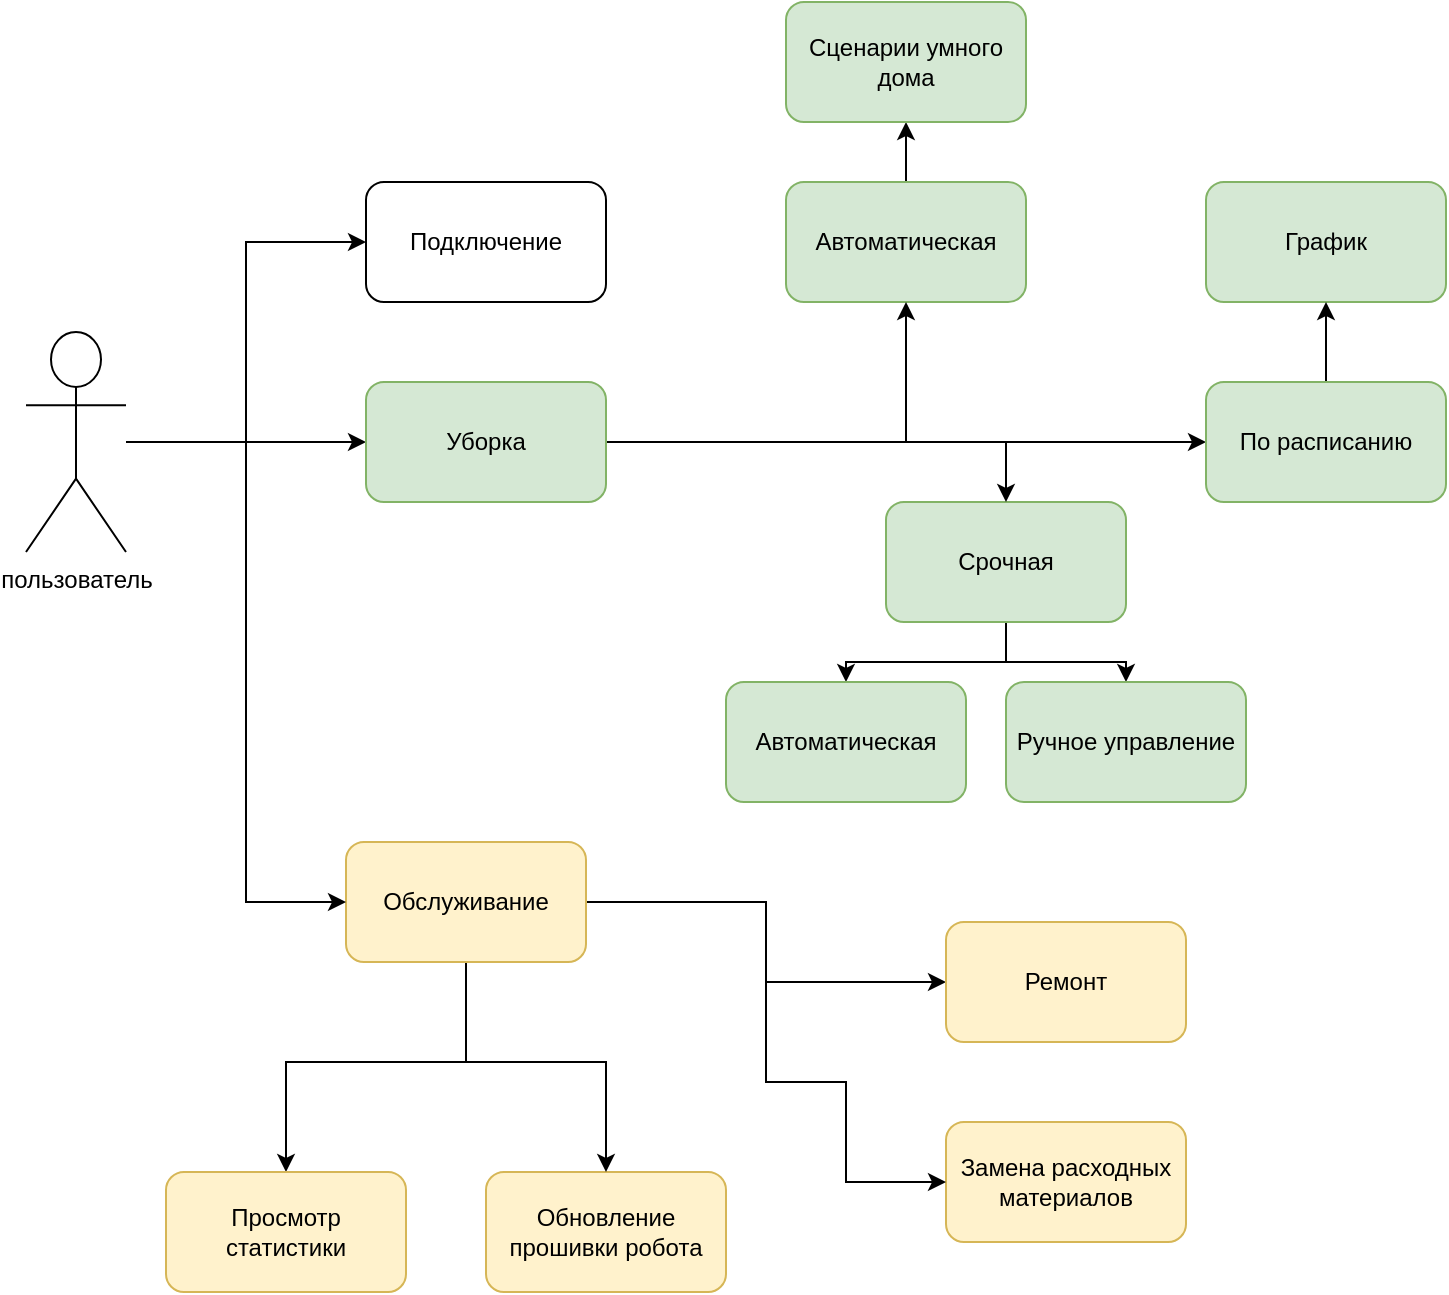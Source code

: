 <mxfile version="16.1.2" type="device"><diagram id="wkNfWspvNgBWUmfsz3mN" name="Страница 1"><mxGraphModel dx="1102" dy="1025" grid="1" gridSize="10" guides="1" tooltips="1" connect="1" arrows="1" fold="1" page="1" pageScale="1" pageWidth="827" pageHeight="1169" math="0" shadow="0"><root><mxCell id="0"/><mxCell id="1" parent="0"/><mxCell id="vfD25k5FtSQ-mZKdhxuY-17" style="edgeStyle=orthogonalEdgeStyle;rounded=0;orthogonalLoop=1;jettySize=auto;html=1;entryX=0;entryY=0.5;entryDx=0;entryDy=0;" edge="1" parent="1" source="vfD25k5FtSQ-mZKdhxuY-1" target="vfD25k5FtSQ-mZKdhxuY-6"><mxGeometry relative="1" as="geometry"/></mxCell><mxCell id="vfD25k5FtSQ-mZKdhxuY-1" value="пользователь" style="shape=umlActor;verticalLabelPosition=bottom;verticalAlign=top;html=1;outlineConnect=0;" vertex="1" parent="1"><mxGeometry x="80" y="235" width="50" height="110" as="geometry"/></mxCell><mxCell id="vfD25k5FtSQ-mZKdhxuY-5" value="Подключение" style="rounded=1;whiteSpace=wrap;html=1;" vertex="1" parent="1"><mxGeometry x="250" y="160" width="120" height="60" as="geometry"/></mxCell><mxCell id="vfD25k5FtSQ-mZKdhxuY-19" style="edgeStyle=orthogonalEdgeStyle;rounded=0;orthogonalLoop=1;jettySize=auto;html=1;" edge="1" parent="1" source="vfD25k5FtSQ-mZKdhxuY-6" target="vfD25k5FtSQ-mZKdhxuY-14"><mxGeometry relative="1" as="geometry"/></mxCell><mxCell id="vfD25k5FtSQ-mZKdhxuY-6" value="" style="rounded=1;whiteSpace=wrap;html=1;fillColor=#d5e8d4;strokeColor=#82b366;" vertex="1" parent="1"><mxGeometry x="250" y="260" width="120" height="60" as="geometry"/></mxCell><mxCell id="vfD25k5FtSQ-mZKdhxuY-27" style="edgeStyle=orthogonalEdgeStyle;rounded=0;orthogonalLoop=1;jettySize=auto;html=1;entryX=0;entryY=0.5;entryDx=0;entryDy=0;" edge="1" parent="1" source="vfD25k5FtSQ-mZKdhxuY-7" target="vfD25k5FtSQ-mZKdhxuY-10"><mxGeometry relative="1" as="geometry"/></mxCell><mxCell id="vfD25k5FtSQ-mZKdhxuY-28" style="edgeStyle=orthogonalEdgeStyle;rounded=0;orthogonalLoop=1;jettySize=auto;html=1;" edge="1" parent="1" source="vfD25k5FtSQ-mZKdhxuY-7" target="vfD25k5FtSQ-mZKdhxuY-8"><mxGeometry relative="1" as="geometry"><Array as="points"><mxPoint x="300" y="600"/><mxPoint x="210" y="600"/></Array></mxGeometry></mxCell><mxCell id="vfD25k5FtSQ-mZKdhxuY-7" value="Обслуживание" style="rounded=1;whiteSpace=wrap;html=1;fillColor=#fff2cc;strokeColor=#d6b656;" vertex="1" parent="1"><mxGeometry x="240" y="490" width="120" height="60" as="geometry"/></mxCell><mxCell id="vfD25k5FtSQ-mZKdhxuY-8" value="Просмотр статистики" style="rounded=1;whiteSpace=wrap;html=1;fillColor=#fff2cc;strokeColor=#d6b656;" vertex="1" parent="1"><mxGeometry x="150" y="655" width="120" height="60" as="geometry"/></mxCell><mxCell id="vfD25k5FtSQ-mZKdhxuY-9" value="Обновление прошивки робота" style="rounded=1;whiteSpace=wrap;html=1;fillColor=#fff2cc;strokeColor=#d6b656;" vertex="1" parent="1"><mxGeometry x="310" y="655" width="120" height="60" as="geometry"/></mxCell><mxCell id="vfD25k5FtSQ-mZKdhxuY-10" value="Ремонт" style="rounded=1;whiteSpace=wrap;html=1;fillColor=#fff2cc;strokeColor=#d6b656;" vertex="1" parent="1"><mxGeometry x="540" y="530" width="120" height="60" as="geometry"/></mxCell><mxCell id="vfD25k5FtSQ-mZKdhxuY-36" style="edgeStyle=orthogonalEdgeStyle;rounded=0;orthogonalLoop=1;jettySize=auto;html=1;" edge="1" parent="1" source="vfD25k5FtSQ-mZKdhxuY-11" target="vfD25k5FtSQ-mZKdhxuY-34"><mxGeometry relative="1" as="geometry"/></mxCell><mxCell id="vfD25k5FtSQ-mZKdhxuY-11" value="Автоматическая" style="rounded=1;whiteSpace=wrap;html=1;fillColor=#d5e8d4;strokeColor=#82b366;" vertex="1" parent="1"><mxGeometry x="460" y="160" width="120" height="60" as="geometry"/></mxCell><mxCell id="vfD25k5FtSQ-mZKdhxuY-12" value="График" style="rounded=1;whiteSpace=wrap;html=1;fillColor=#d5e8d4;strokeColor=#82b366;" vertex="1" parent="1"><mxGeometry x="670" y="160" width="120" height="60" as="geometry"/></mxCell><mxCell id="vfD25k5FtSQ-mZKdhxuY-39" style="edgeStyle=orthogonalEdgeStyle;rounded=0;orthogonalLoop=1;jettySize=auto;html=1;" edge="1" parent="1" source="vfD25k5FtSQ-mZKdhxuY-13" target="vfD25k5FtSQ-mZKdhxuY-37"><mxGeometry relative="1" as="geometry"/></mxCell><mxCell id="vfD25k5FtSQ-mZKdhxuY-40" style="edgeStyle=orthogonalEdgeStyle;rounded=0;orthogonalLoop=1;jettySize=auto;html=1;" edge="1" parent="1" source="vfD25k5FtSQ-mZKdhxuY-13" target="vfD25k5FtSQ-mZKdhxuY-38"><mxGeometry relative="1" as="geometry"/></mxCell><mxCell id="vfD25k5FtSQ-mZKdhxuY-13" value="Срочная" style="rounded=1;whiteSpace=wrap;html=1;fillColor=#d5e8d4;strokeColor=#82b366;" vertex="1" parent="1"><mxGeometry x="510" y="320" width="120" height="60" as="geometry"/></mxCell><mxCell id="vfD25k5FtSQ-mZKdhxuY-23" style="edgeStyle=orthogonalEdgeStyle;rounded=0;orthogonalLoop=1;jettySize=auto;html=1;" edge="1" parent="1" source="vfD25k5FtSQ-mZKdhxuY-14" target="vfD25k5FtSQ-mZKdhxuY-12"><mxGeometry relative="1" as="geometry"/></mxCell><mxCell id="vfD25k5FtSQ-mZKdhxuY-14" value="По расписанию" style="rounded=1;whiteSpace=wrap;html=1;fillColor=#d5e8d4;strokeColor=#82b366;" vertex="1" parent="1"><mxGeometry x="670" y="260" width="120" height="60" as="geometry"/></mxCell><mxCell id="vfD25k5FtSQ-mZKdhxuY-15" value="Уборка" style="text;html=1;strokeColor=none;fillColor=none;align=center;verticalAlign=middle;whiteSpace=wrap;rounded=0;" vertex="1" parent="1"><mxGeometry x="280" y="275" width="60" height="30" as="geometry"/></mxCell><mxCell id="vfD25k5FtSQ-mZKdhxuY-20" value="" style="edgeStyle=segmentEdgeStyle;endArrow=classic;html=1;rounded=0;entryX=0.5;entryY=1;entryDx=0;entryDy=0;" edge="1" parent="1" target="vfD25k5FtSQ-mZKdhxuY-11"><mxGeometry width="50" height="50" relative="1" as="geometry"><mxPoint x="470" y="290" as="sourcePoint"/><mxPoint x="520" y="240" as="targetPoint"/></mxGeometry></mxCell><mxCell id="vfD25k5FtSQ-mZKdhxuY-21" value="" style="edgeStyle=segmentEdgeStyle;endArrow=classic;html=1;rounded=0;" edge="1" parent="1" target="vfD25k5FtSQ-mZKdhxuY-13"><mxGeometry width="50" height="50" relative="1" as="geometry"><mxPoint x="510" y="290" as="sourcePoint"/><mxPoint x="560" y="240" as="targetPoint"/></mxGeometry></mxCell><mxCell id="vfD25k5FtSQ-mZKdhxuY-24" value="" style="edgeStyle=segmentEdgeStyle;endArrow=classic;html=1;rounded=0;entryX=0;entryY=0.5;entryDx=0;entryDy=0;" edge="1" parent="1" target="vfD25k5FtSQ-mZKdhxuY-7"><mxGeometry width="50" height="50" relative="1" as="geometry"><mxPoint x="160" y="290" as="sourcePoint"/><mxPoint x="210" y="390" as="targetPoint"/><Array as="points"><mxPoint x="190" y="290"/><mxPoint x="190" y="520"/></Array></mxGeometry></mxCell><mxCell id="vfD25k5FtSQ-mZKdhxuY-25" value="" style="edgeStyle=elbowEdgeStyle;elbow=horizontal;endArrow=classic;html=1;rounded=0;entryX=0;entryY=0.5;entryDx=0;entryDy=0;" edge="1" parent="1" target="vfD25k5FtSQ-mZKdhxuY-5"><mxGeometry width="50" height="50" relative="1" as="geometry"><mxPoint x="170" y="290" as="sourcePoint"/><mxPoint x="220" y="240" as="targetPoint"/><Array as="points"><mxPoint x="190" y="210"/></Array></mxGeometry></mxCell><mxCell id="vfD25k5FtSQ-mZKdhxuY-29" value="" style="edgeStyle=segmentEdgeStyle;endArrow=classic;html=1;rounded=0;entryX=0.5;entryY=0;entryDx=0;entryDy=0;" edge="1" parent="1" target="vfD25k5FtSQ-mZKdhxuY-9"><mxGeometry width="50" height="50" relative="1" as="geometry"><mxPoint x="300" y="600" as="sourcePoint"/><mxPoint x="340" y="560" as="targetPoint"/><Array as="points"><mxPoint x="370" y="600"/></Array></mxGeometry></mxCell><mxCell id="vfD25k5FtSQ-mZKdhxuY-32" value="Замена расходных материалов" style="rounded=1;whiteSpace=wrap;html=1;fillColor=#fff2cc;strokeColor=#d6b656;" vertex="1" parent="1"><mxGeometry x="540" y="630" width="120" height="60" as="geometry"/></mxCell><mxCell id="vfD25k5FtSQ-mZKdhxuY-33" value="" style="edgeStyle=segmentEdgeStyle;endArrow=classic;html=1;rounded=0;entryX=0;entryY=0.5;entryDx=0;entryDy=0;" edge="1" parent="1" target="vfD25k5FtSQ-mZKdhxuY-32"><mxGeometry width="50" height="50" relative="1" as="geometry"><mxPoint x="450" y="560" as="sourcePoint"/><mxPoint x="430" y="560" as="targetPoint"/><Array as="points"><mxPoint x="490" y="610"/><mxPoint x="490" y="660"/></Array></mxGeometry></mxCell><mxCell id="vfD25k5FtSQ-mZKdhxuY-34" value="Сценарии умного дома" style="rounded=1;whiteSpace=wrap;html=1;fillColor=#d5e8d4;strokeColor=#82b366;" vertex="1" parent="1"><mxGeometry x="460" y="70" width="120" height="60" as="geometry"/></mxCell><mxCell id="vfD25k5FtSQ-mZKdhxuY-37" value="Автоматическая" style="rounded=1;whiteSpace=wrap;html=1;fillColor=#d5e8d4;strokeColor=#82b366;" vertex="1" parent="1"><mxGeometry x="430" y="410" width="120" height="60" as="geometry"/></mxCell><mxCell id="vfD25k5FtSQ-mZKdhxuY-38" value="Ручное управление" style="rounded=1;whiteSpace=wrap;html=1;fillColor=#d5e8d4;strokeColor=#82b366;" vertex="1" parent="1"><mxGeometry x="570" y="410" width="120" height="60" as="geometry"/></mxCell></root></mxGraphModel></diagram></mxfile>